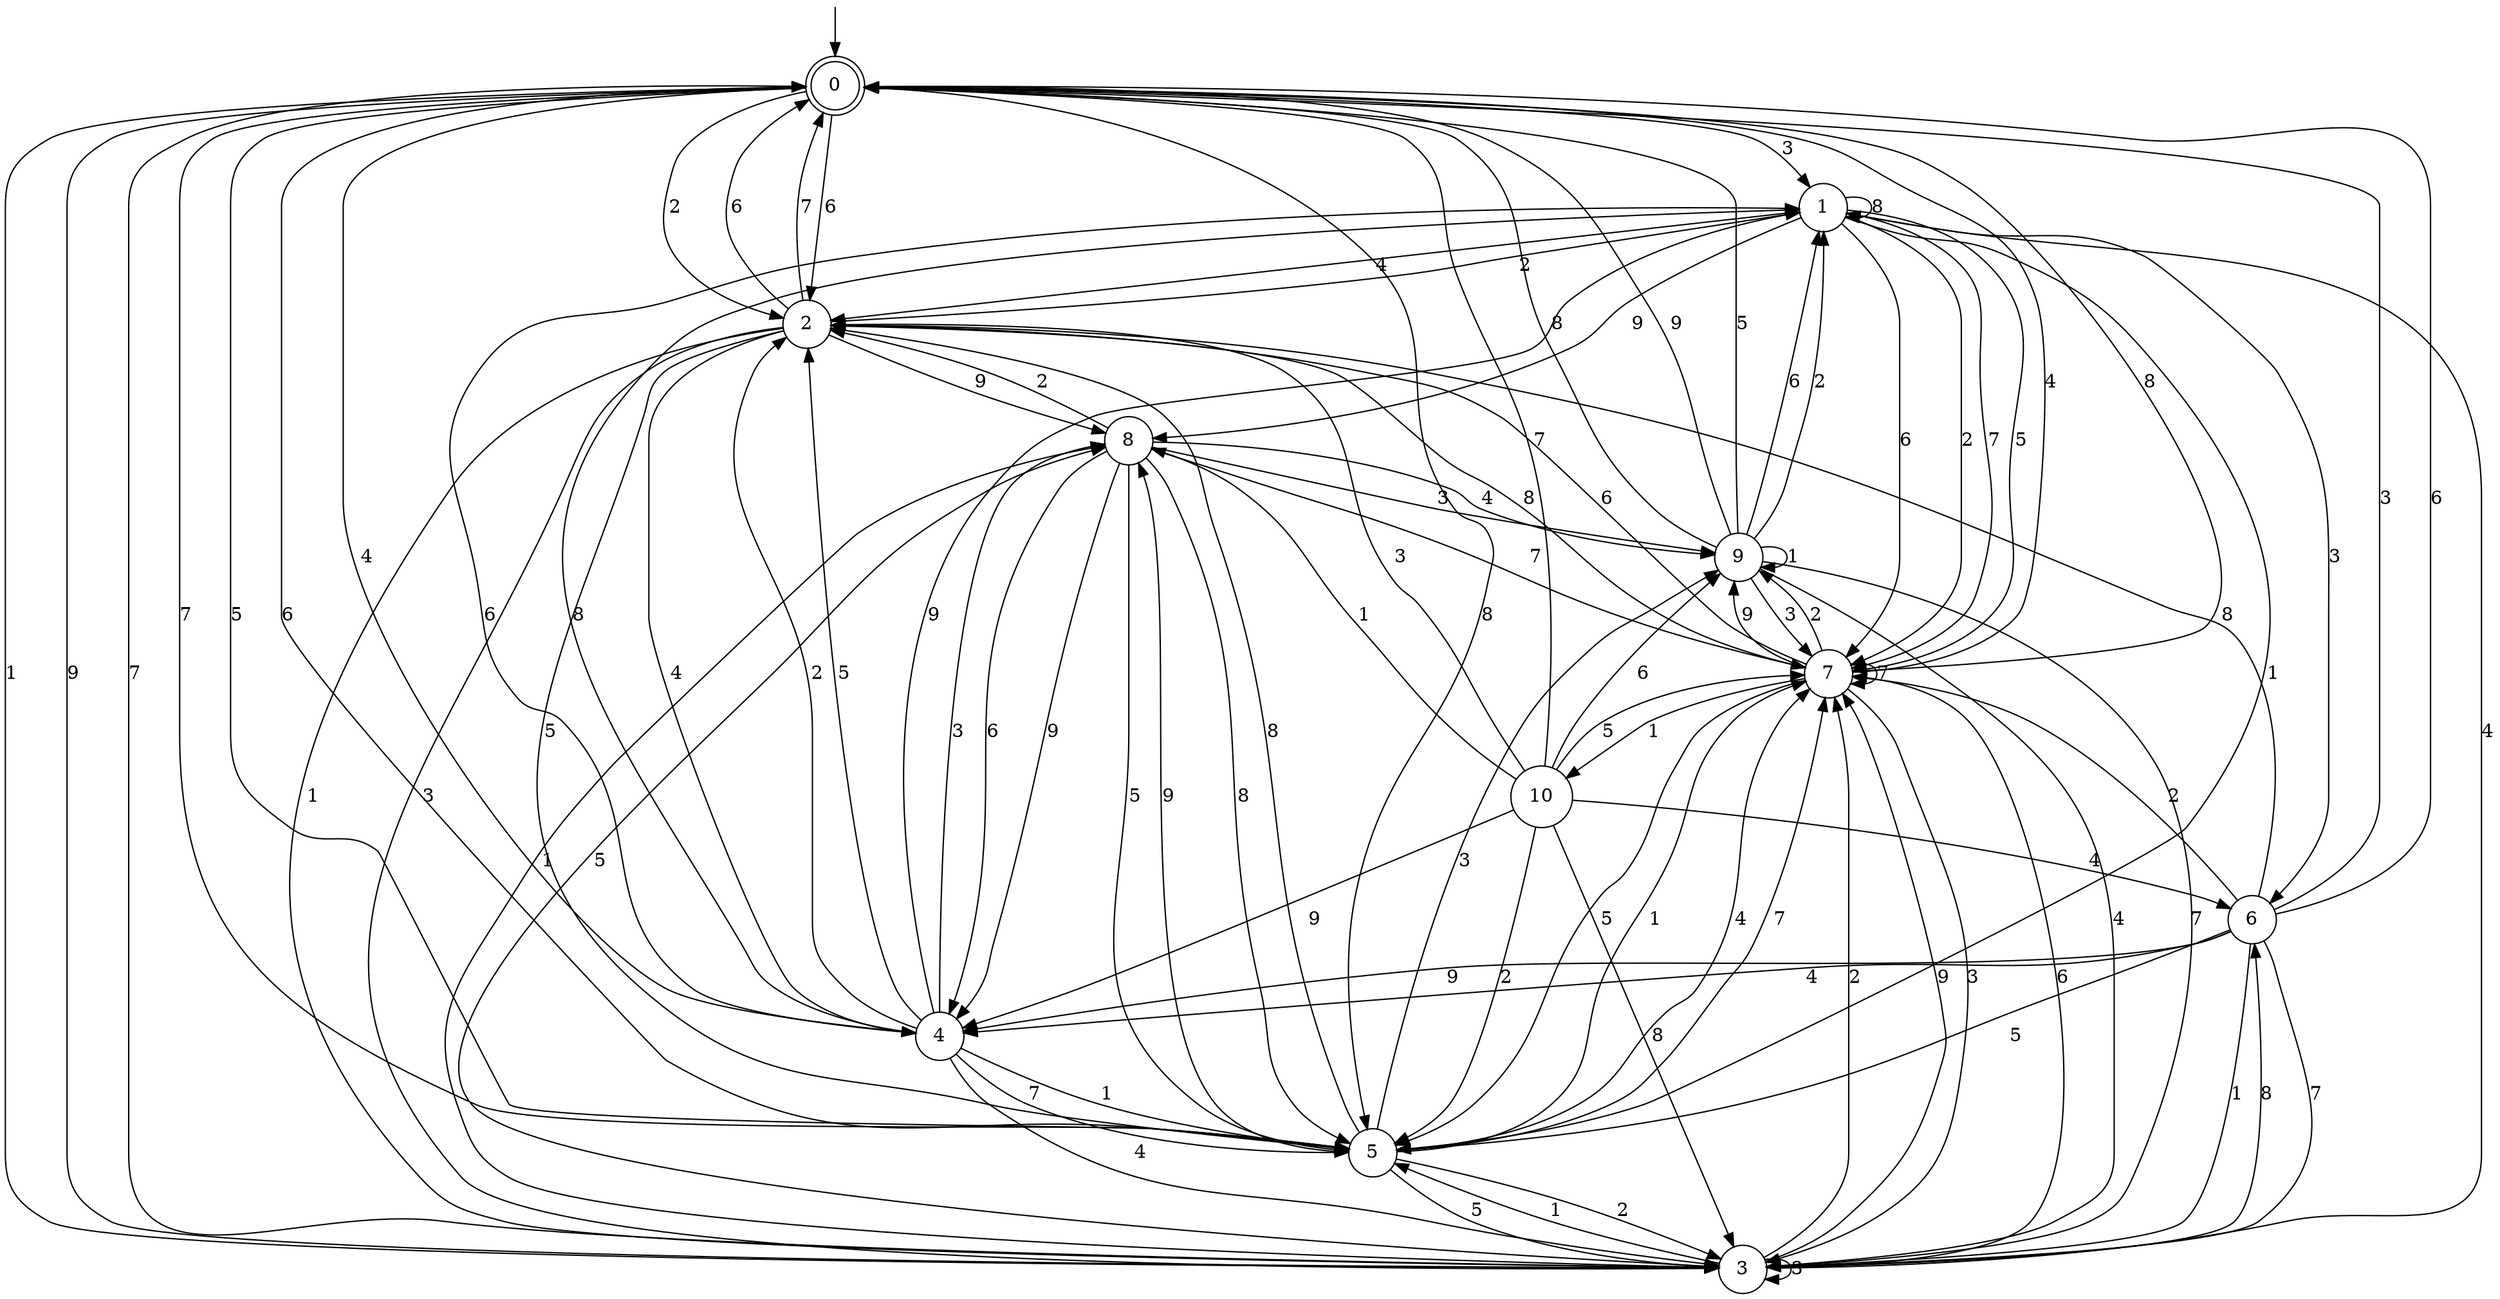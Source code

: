 digraph g {

	s0 [shape="doublecircle" label="0"];
	s1 [shape="circle" label="1"];
	s2 [shape="circle" label="2"];
	s3 [shape="circle" label="3"];
	s4 [shape="circle" label="4"];
	s5 [shape="circle" label="5"];
	s6 [shape="circle" label="6"];
	s7 [shape="circle" label="7"];
	s8 [shape="circle" label="8"];
	s9 [shape="circle" label="9"];
	s10 [shape="circle" label="10"];
	s0 -> s1 [label="3"];
	s0 -> s2 [label="6"];
	s0 -> s2 [label="2"];
	s0 -> s3 [label="1"];
	s0 -> s4 [label="4"];
	s0 -> s5 [label="8"];
	s0 -> s3 [label="9"];
	s0 -> s5 [label="7"];
	s0 -> s5 [label="5"];
	s1 -> s6 [label="3"];
	s1 -> s7 [label="6"];
	s1 -> s7 [label="2"];
	s1 -> s5 [label="1"];
	s1 -> s2 [label="4"];
	s1 -> s1 [label="8"];
	s1 -> s8 [label="9"];
	s1 -> s7 [label="7"];
	s1 -> s7 [label="5"];
	s2 -> s3 [label="3"];
	s2 -> s0 [label="6"];
	s2 -> s1 [label="2"];
	s2 -> s3 [label="1"];
	s2 -> s4 [label="4"];
	s2 -> s7 [label="8"];
	s2 -> s8 [label="9"];
	s2 -> s0 [label="7"];
	s2 -> s5 [label="5"];
	s3 -> s3 [label="3"];
	s3 -> s7 [label="6"];
	s3 -> s7 [label="2"];
	s3 -> s5 [label="1"];
	s3 -> s1 [label="4"];
	s3 -> s6 [label="8"];
	s3 -> s7 [label="9"];
	s3 -> s0 [label="7"];
	s3 -> s8 [label="5"];
	s4 -> s8 [label="3"];
	s4 -> s1 [label="6"];
	s4 -> s2 [label="2"];
	s4 -> s5 [label="1"];
	s4 -> s3 [label="4"];
	s4 -> s1 [label="8"];
	s4 -> s1 [label="9"];
	s4 -> s5 [label="7"];
	s4 -> s2 [label="5"];
	s5 -> s9 [label="3"];
	s5 -> s0 [label="6"];
	s5 -> s3 [label="2"];
	s5 -> s7 [label="1"];
	s5 -> s7 [label="4"];
	s5 -> s2 [label="8"];
	s5 -> s8 [label="9"];
	s5 -> s7 [label="7"];
	s5 -> s3 [label="5"];
	s6 -> s0 [label="3"];
	s6 -> s0 [label="6"];
	s6 -> s7 [label="2"];
	s6 -> s3 [label="1"];
	s6 -> s4 [label="4"];
	s6 -> s2 [label="8"];
	s6 -> s4 [label="9"];
	s6 -> s3 [label="7"];
	s6 -> s5 [label="5"];
	s7 -> s3 [label="3"];
	s7 -> s2 [label="6"];
	s7 -> s9 [label="2"];
	s7 -> s10 [label="1"];
	s7 -> s0 [label="4"];
	s7 -> s0 [label="8"];
	s7 -> s9 [label="9"];
	s7 -> s7 [label="7"];
	s7 -> s5 [label="5"];
	s8 -> s9 [label="3"];
	s8 -> s4 [label="6"];
	s8 -> s2 [label="2"];
	s8 -> s3 [label="1"];
	s8 -> s9 [label="4"];
	s8 -> s5 [label="8"];
	s8 -> s4 [label="9"];
	s8 -> s7 [label="7"];
	s8 -> s5 [label="5"];
	s9 -> s7 [label="3"];
	s9 -> s1 [label="6"];
	s9 -> s1 [label="2"];
	s9 -> s9 [label="1"];
	s9 -> s3 [label="4"];
	s9 -> s0 [label="8"];
	s9 -> s0 [label="9"];
	s9 -> s3 [label="7"];
	s9 -> s0 [label="5"];
	s10 -> s2 [label="3"];
	s10 -> s9 [label="6"];
	s10 -> s5 [label="2"];
	s10 -> s8 [label="1"];
	s10 -> s6 [label="4"];
	s10 -> s3 [label="8"];
	s10 -> s4 [label="9"];
	s10 -> s0 [label="7"];
	s10 -> s7 [label="5"];

__start0 [label="" shape="none" width="0" height="0"];
__start0 -> s0;

}
